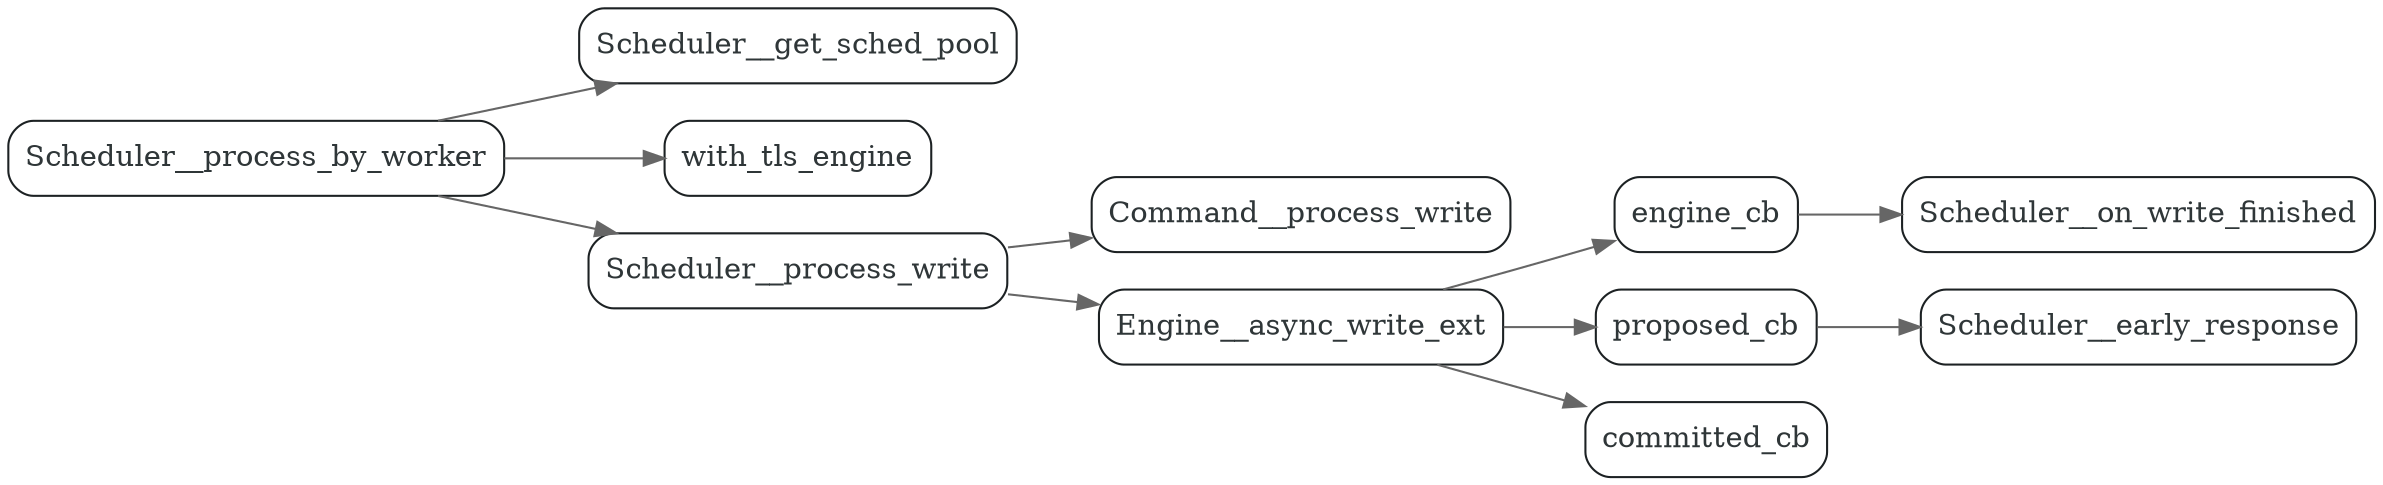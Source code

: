 #include "styles.h"
digraph Scheduler__process_write {
  node[shape=box;style="rounded";color="#1c2123";fontcolor="#2f3638"];
  edge[color=gray40];
  newrank=true;
  rankdir=LR;

  Scheduler__process_by_worker -> {
    Scheduler__get_sched_pool;
    with_tls_engine;
    Scheduler__process_write;
  }

  Scheduler__process_write -> {
    Command__process_write;
    Engine__async_write_ext;
  }
  Engine__async_write_ext -> {
    engine_cb;
    proposed_cb;
    committed_cb;
  }
  engine_cb -> {
    Scheduler__on_write_finished;
  }
  proposed_cb -> {
    Scheduler__early_response;
  }
}

